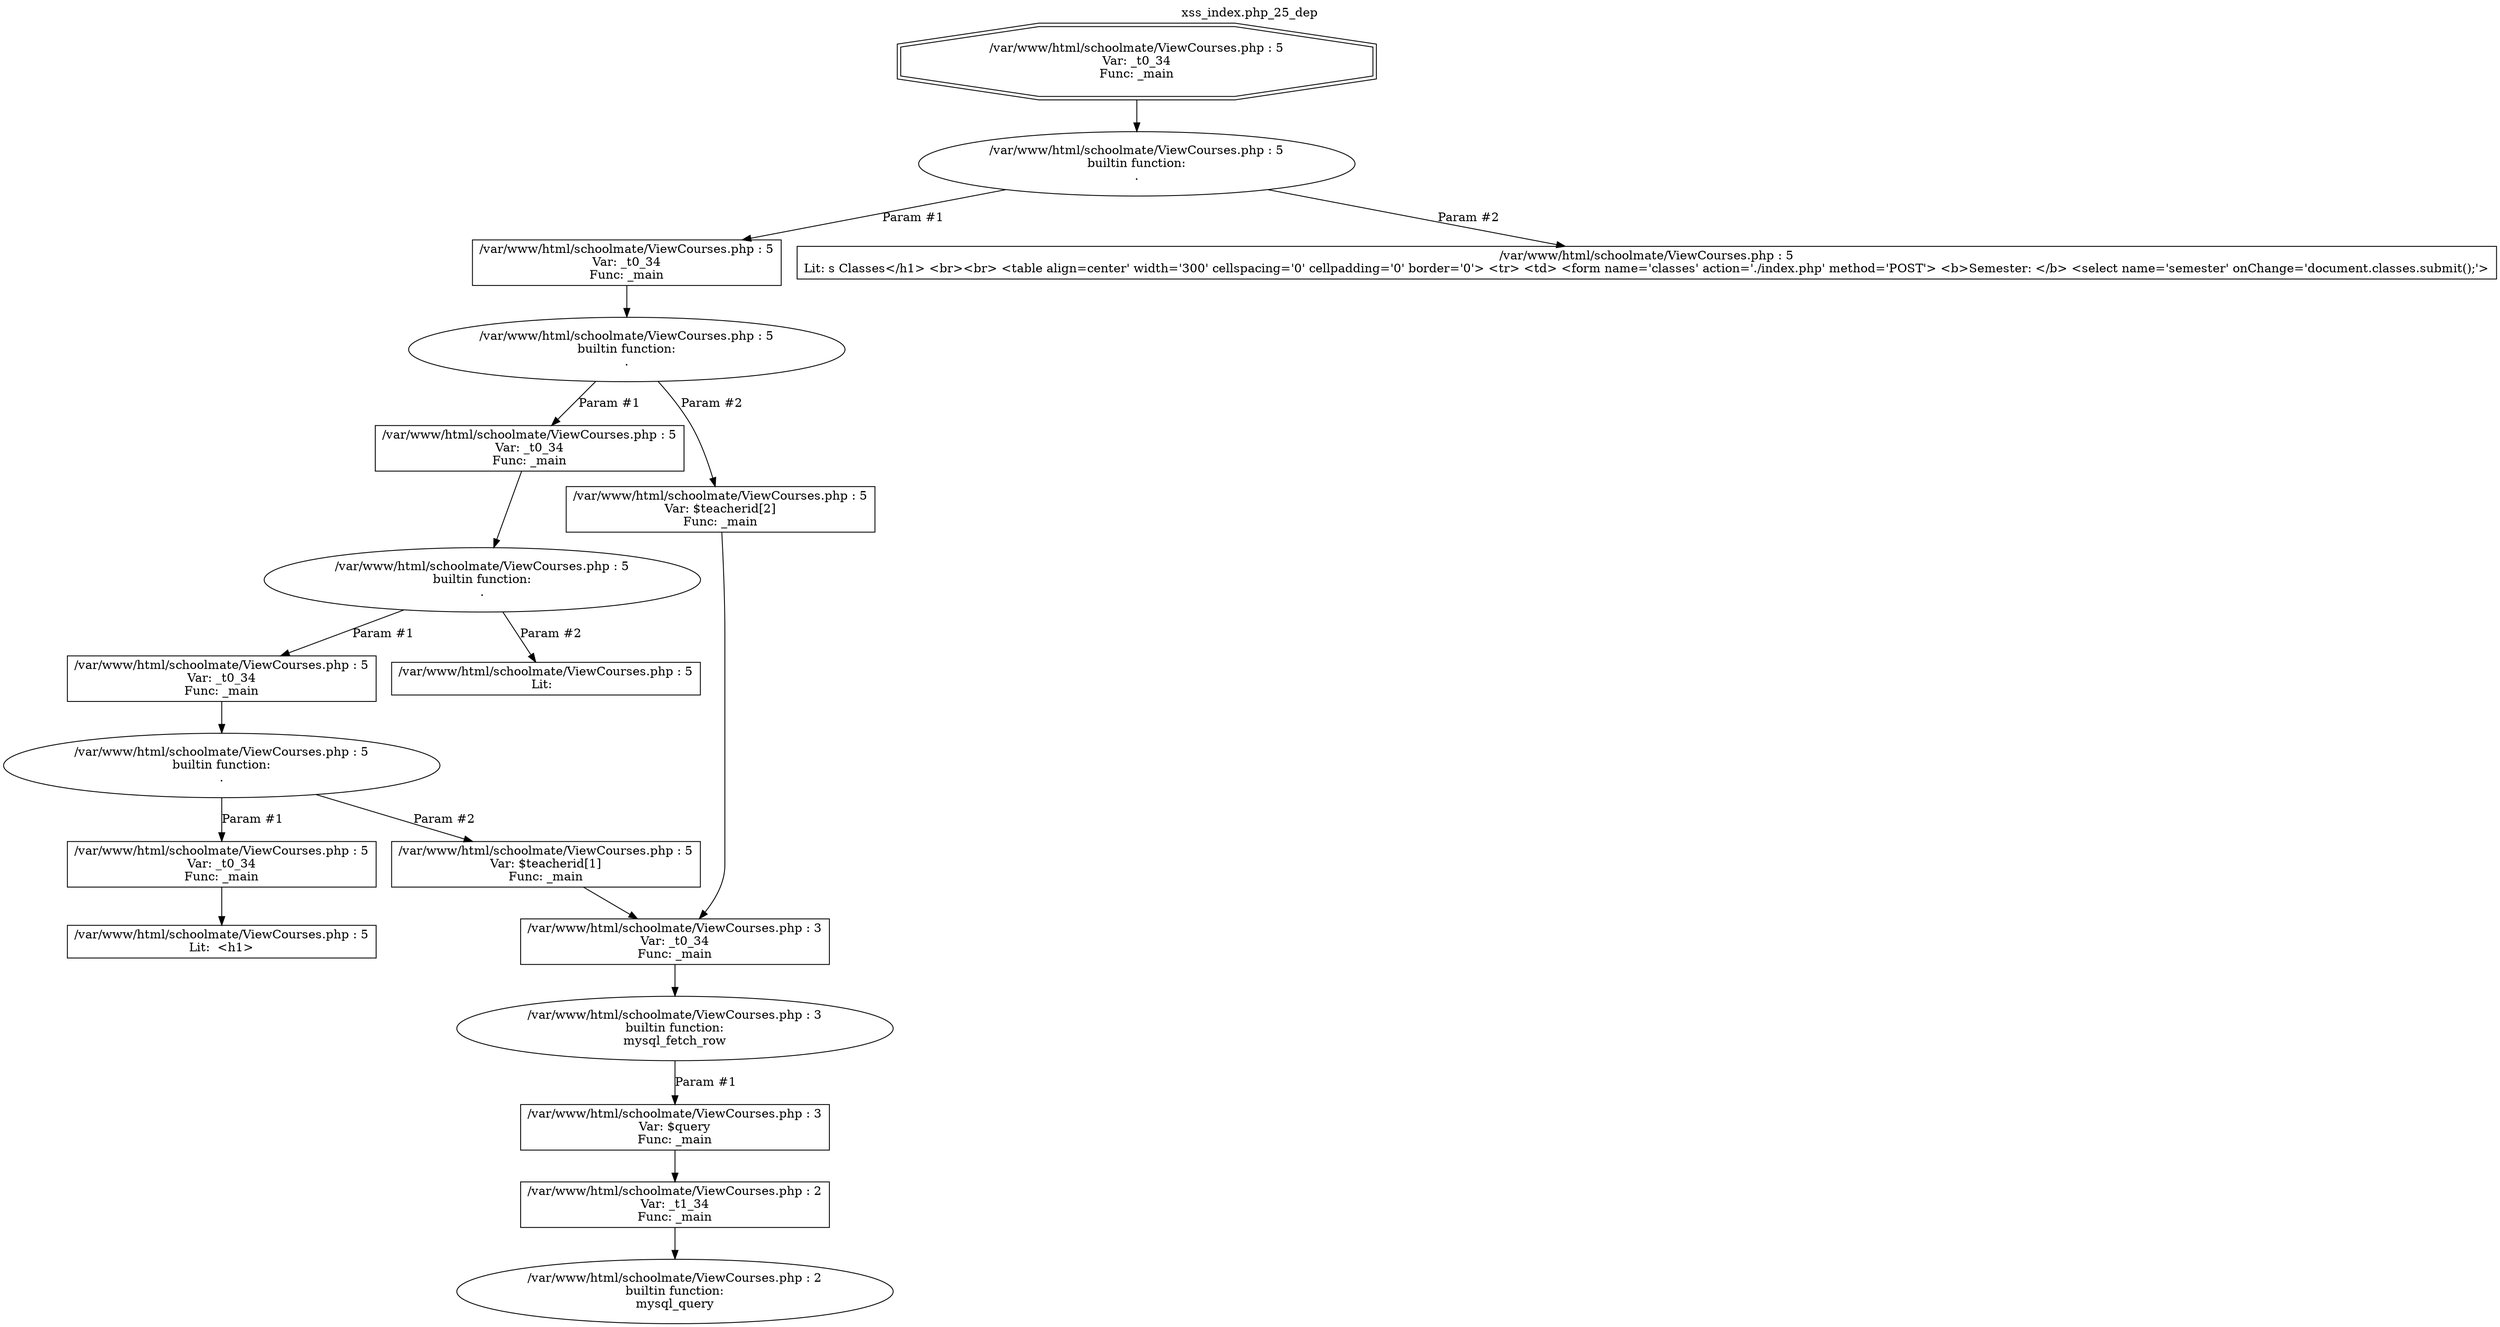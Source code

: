 digraph cfg {
  label="xss_index.php_25_dep";
  labelloc=t;
  n1 [shape=doubleoctagon, label="/var/www/html/schoolmate/ViewCourses.php : 5\nVar: _t0_34\nFunc: _main\n"];
  n2 [shape=ellipse, label="/var/www/html/schoolmate/ViewCourses.php : 5\nbuiltin function:\n.\n"];
  n3 [shape=box, label="/var/www/html/schoolmate/ViewCourses.php : 5\nVar: _t0_34\nFunc: _main\n"];
  n4 [shape=ellipse, label="/var/www/html/schoolmate/ViewCourses.php : 5\nbuiltin function:\n.\n"];
  n5 [shape=box, label="/var/www/html/schoolmate/ViewCourses.php : 5\nVar: _t0_34\nFunc: _main\n"];
  n6 [shape=ellipse, label="/var/www/html/schoolmate/ViewCourses.php : 5\nbuiltin function:\n.\n"];
  n7 [shape=box, label="/var/www/html/schoolmate/ViewCourses.php : 5\nVar: _t0_34\nFunc: _main\n"];
  n8 [shape=ellipse, label="/var/www/html/schoolmate/ViewCourses.php : 5\nbuiltin function:\n.\n"];
  n9 [shape=box, label="/var/www/html/schoolmate/ViewCourses.php : 5\nVar: _t0_34\nFunc: _main\n"];
  n10 [shape=box, label="/var/www/html/schoolmate/ViewCourses.php : 5\nLit:  <h1>\n"];
  n11 [shape=box, label="/var/www/html/schoolmate/ViewCourses.php : 5\nVar: $teacherid[1]\nFunc: _main\n"];
  n12 [shape=box, label="/var/www/html/schoolmate/ViewCourses.php : 3\nVar: _t0_34\nFunc: _main\n"];
  n13 [shape=ellipse, label="/var/www/html/schoolmate/ViewCourses.php : 3\nbuiltin function:\nmysql_fetch_row\n"];
  n14 [shape=box, label="/var/www/html/schoolmate/ViewCourses.php : 3\nVar: $query\nFunc: _main\n"];
  n15 [shape=box, label="/var/www/html/schoolmate/ViewCourses.php : 2\nVar: _t1_34\nFunc: _main\n"];
  n16 [shape=ellipse, label="/var/www/html/schoolmate/ViewCourses.php : 2\nbuiltin function:\nmysql_query\n"];
  n17 [shape=box, label="/var/www/html/schoolmate/ViewCourses.php : 5\nLit:  \n"];
  n18 [shape=box, label="/var/www/html/schoolmate/ViewCourses.php : 5\nVar: $teacherid[2]\nFunc: _main\n"];
  n19 [shape=box, label="/var/www/html/schoolmate/ViewCourses.php : 5\nLit: s Classes</h1> <br><br> <table align=center' width='300' cellspacing='0' cellpadding='0' border='0'> <tr> <td> <form name='classes' action='./index.php' method='POST'> <b>Semester: </b> <select name='semester' onChange='document.classes.submit();'>\n"];
  n1 -> n2;
  n3 -> n4;
  n5 -> n6;
  n7 -> n8;
  n9 -> n10;
  n8 -> n9[label="Param #1"];
  n8 -> n11[label="Param #2"];
  n12 -> n13;
  n15 -> n16;
  n14 -> n15;
  n13 -> n14[label="Param #1"];
  n11 -> n12;
  n6 -> n7[label="Param #1"];
  n6 -> n17[label="Param #2"];
  n4 -> n5[label="Param #1"];
  n4 -> n18[label="Param #2"];
  n18 -> n12;
  n2 -> n3[label="Param #1"];
  n2 -> n19[label="Param #2"];
}
